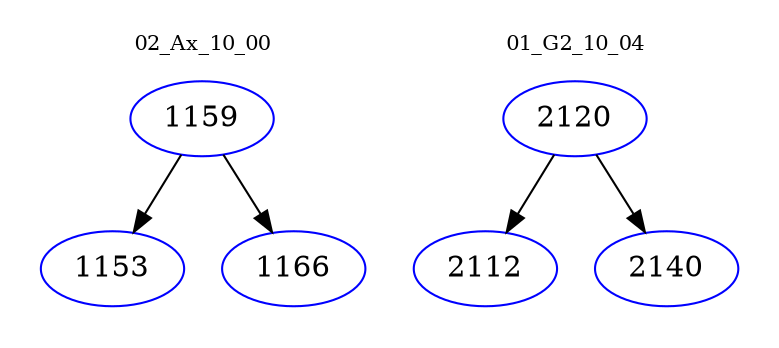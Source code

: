 digraph{
subgraph cluster_0 {
color = white
label = "02_Ax_10_00";
fontsize=10;
T0_1159 [label="1159", color="blue"]
T0_1159 -> T0_1153 [color="black"]
T0_1153 [label="1153", color="blue"]
T0_1159 -> T0_1166 [color="black"]
T0_1166 [label="1166", color="blue"]
}
subgraph cluster_1 {
color = white
label = "01_G2_10_04";
fontsize=10;
T1_2120 [label="2120", color="blue"]
T1_2120 -> T1_2112 [color="black"]
T1_2112 [label="2112", color="blue"]
T1_2120 -> T1_2140 [color="black"]
T1_2140 [label="2140", color="blue"]
}
}
